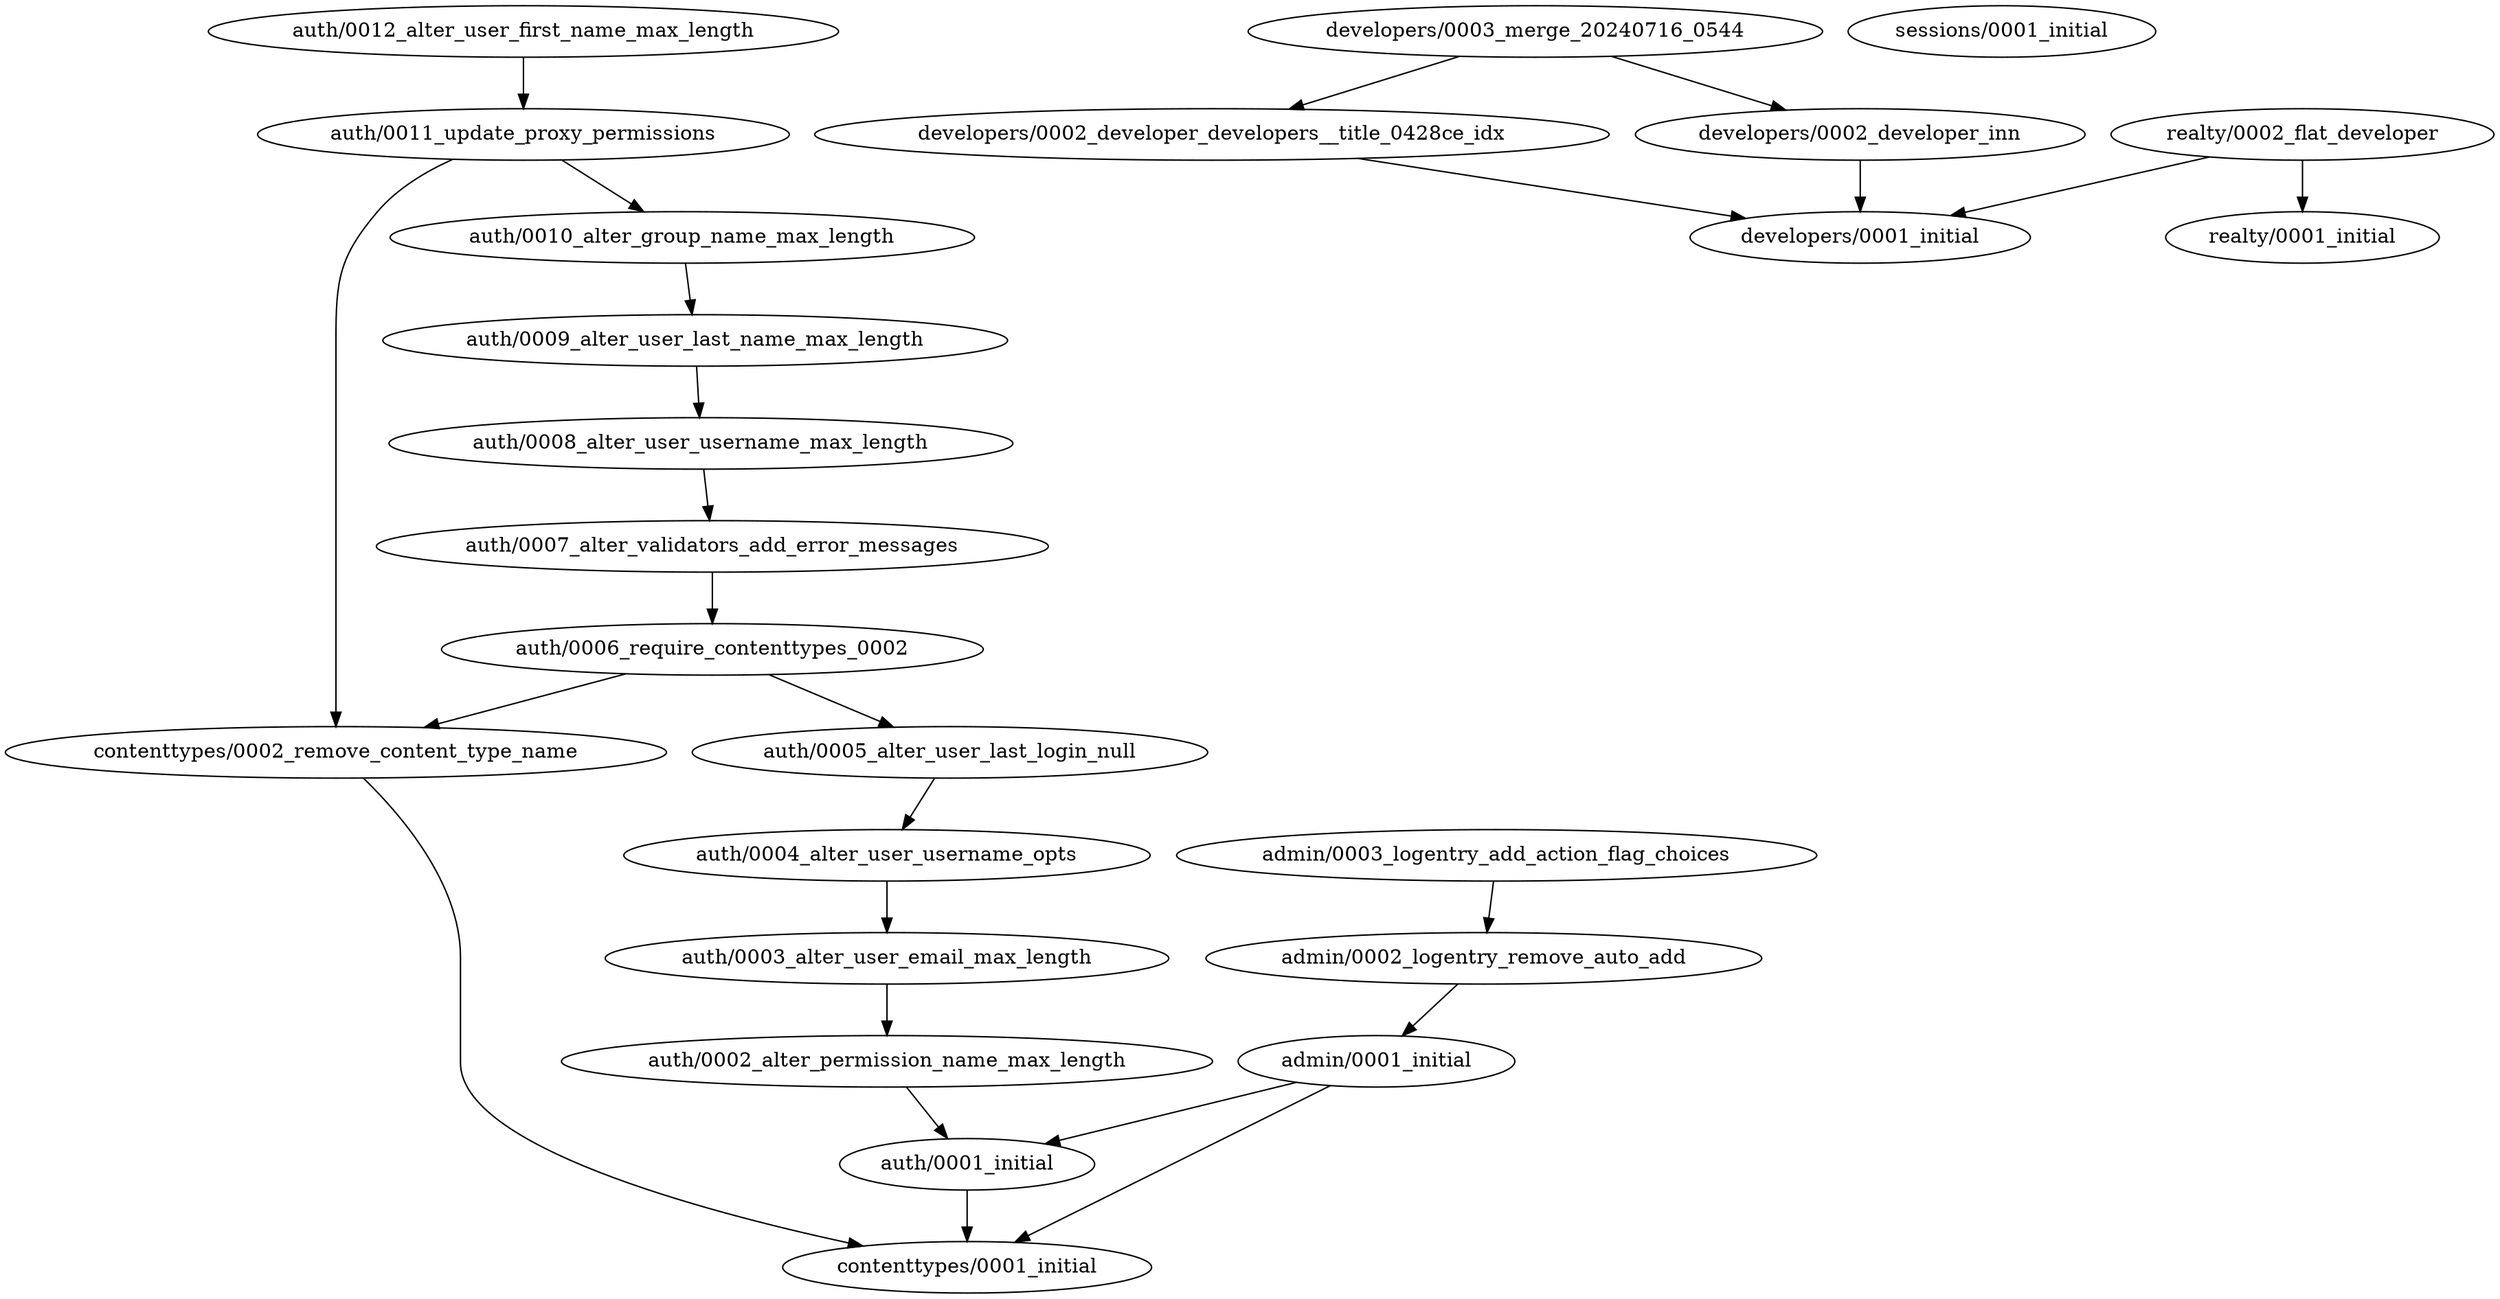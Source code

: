 // captions for the picture
digraph {
	"admin/0001_initial" [label="admin/0001_initial"]
	"admin/0002_logentry_remove_auto_add" [label="admin/0002_logentry_remove_auto_add"]
	"admin/0003_logentry_add_action_flag_choices" [label="admin/0003_logentry_add_action_flag_choices"]
	"auth/0001_initial" [label="auth/0001_initial"]
	"auth/0002_alter_permission_name_max_length" [label="auth/0002_alter_permission_name_max_length"]
	"auth/0003_alter_user_email_max_length" [label="auth/0003_alter_user_email_max_length"]
	"auth/0004_alter_user_username_opts" [label="auth/0004_alter_user_username_opts"]
	"auth/0005_alter_user_last_login_null" [label="auth/0005_alter_user_last_login_null"]
	"auth/0006_require_contenttypes_0002" [label="auth/0006_require_contenttypes_0002"]
	"auth/0007_alter_validators_add_error_messages" [label="auth/0007_alter_validators_add_error_messages"]
	"auth/0008_alter_user_username_max_length" [label="auth/0008_alter_user_username_max_length"]
	"auth/0009_alter_user_last_name_max_length" [label="auth/0009_alter_user_last_name_max_length"]
	"auth/0010_alter_group_name_max_length" [label="auth/0010_alter_group_name_max_length"]
	"auth/0011_update_proxy_permissions" [label="auth/0011_update_proxy_permissions"]
	"auth/0012_alter_user_first_name_max_length" [label="auth/0012_alter_user_first_name_max_length"]
	"contenttypes/0001_initial" [label="contenttypes/0001_initial"]
	"contenttypes/0002_remove_content_type_name" [label="contenttypes/0002_remove_content_type_name"]
	"developers/0001_initial" [label="developers/0001_initial"]
	"developers/0002_developer_developers__title_0428ce_idx" [label="developers/0002_developer_developers__title_0428ce_idx"]
	"developers/0002_developer_inn" [label="developers/0002_developer_inn"]
	"developers/0003_merge_20240716_0544" [label="developers/0003_merge_20240716_0544"]
	"realty/0001_initial" [label="realty/0001_initial"]
	"realty/0002_flat_developer" [label="realty/0002_flat_developer"]
	"sessions/0001_initial" [label="sessions/0001_initial"]
	"admin/0001_initial" -> "auth/0001_initial"
	"admin/0001_initial" -> "contenttypes/0001_initial"
	"admin/0002_logentry_remove_auto_add" -> "admin/0001_initial"
	"admin/0003_logentry_add_action_flag_choices" -> "admin/0002_logentry_remove_auto_add"
	"auth/0001_initial" -> "contenttypes/0001_initial"
	"auth/0002_alter_permission_name_max_length" -> "auth/0001_initial"
	"auth/0003_alter_user_email_max_length" -> "auth/0002_alter_permission_name_max_length"
	"auth/0004_alter_user_username_opts" -> "auth/0003_alter_user_email_max_length"
	"auth/0005_alter_user_last_login_null" -> "auth/0004_alter_user_username_opts"
	"auth/0006_require_contenttypes_0002" -> "auth/0005_alter_user_last_login_null"
	"auth/0006_require_contenttypes_0002" -> "contenttypes/0002_remove_content_type_name"
	"auth/0007_alter_validators_add_error_messages" -> "auth/0006_require_contenttypes_0002"
	"auth/0008_alter_user_username_max_length" -> "auth/0007_alter_validators_add_error_messages"
	"auth/0009_alter_user_last_name_max_length" -> "auth/0008_alter_user_username_max_length"
	"auth/0010_alter_group_name_max_length" -> "auth/0009_alter_user_last_name_max_length"
	"auth/0011_update_proxy_permissions" -> "auth/0010_alter_group_name_max_length"
	"auth/0011_update_proxy_permissions" -> "contenttypes/0002_remove_content_type_name"
	"auth/0012_alter_user_first_name_max_length" -> "auth/0011_update_proxy_permissions"
	"contenttypes/0002_remove_content_type_name" -> "contenttypes/0001_initial"
	"developers/0002_developer_developers__title_0428ce_idx" -> "developers/0001_initial"
	"developers/0002_developer_inn" -> "developers/0001_initial"
	"developers/0003_merge_20240716_0544" -> "developers/0002_developer_developers__title_0428ce_idx"
	"developers/0003_merge_20240716_0544" -> "developers/0002_developer_inn"
	"realty/0002_flat_developer" -> "developers/0001_initial"
	"realty/0002_flat_developer" -> "realty/0001_initial"
}

